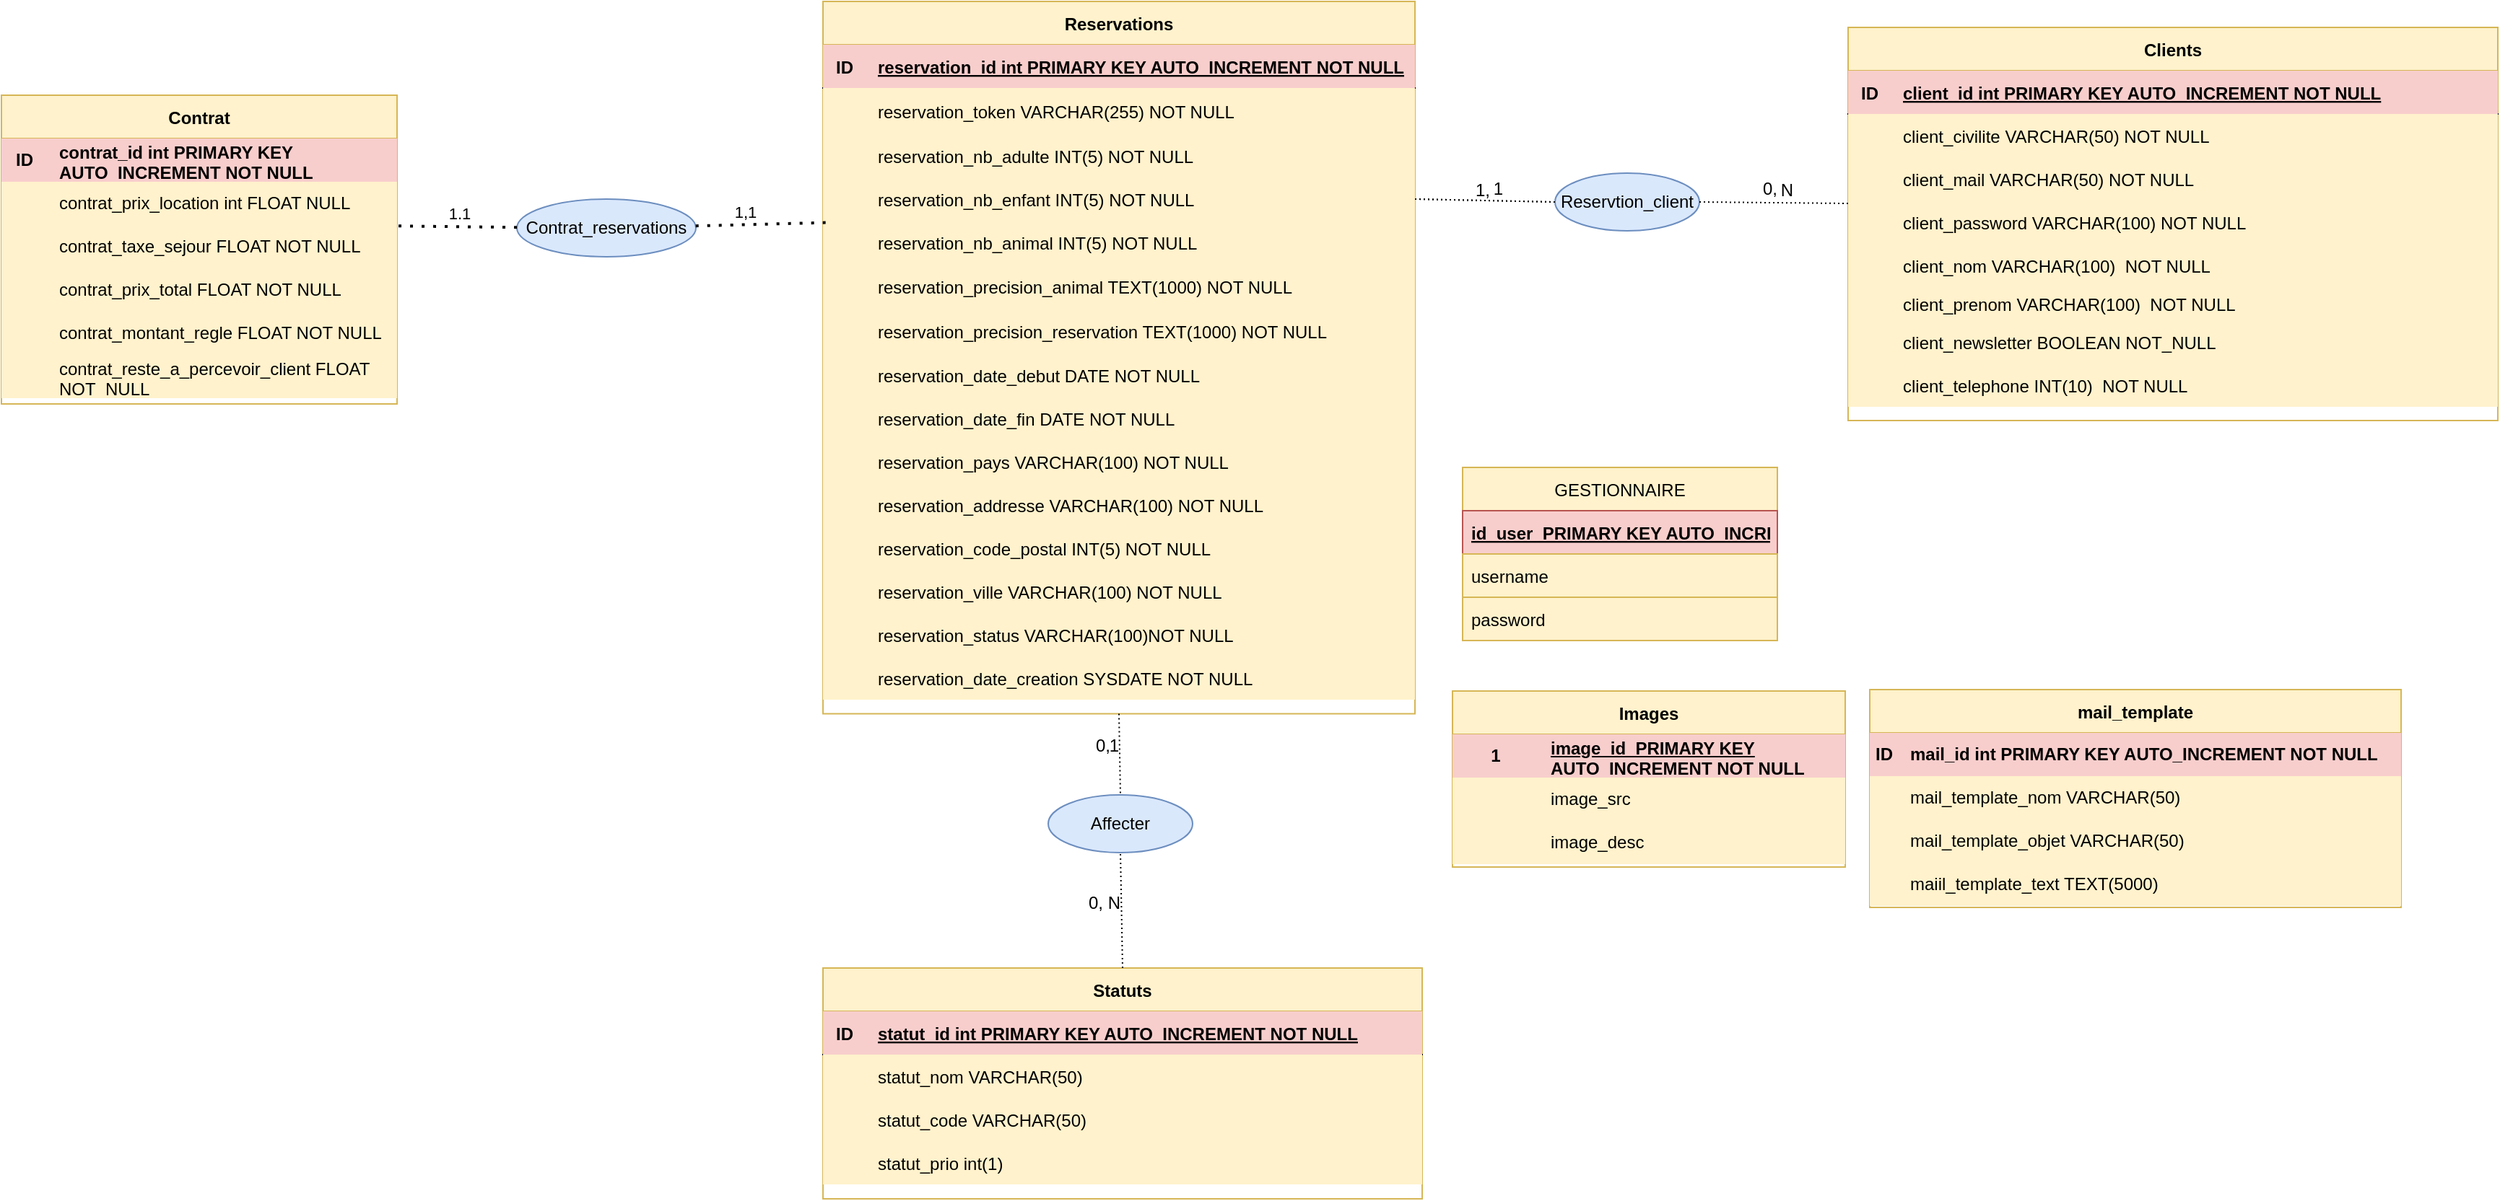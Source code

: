 <mxfile version="20.2.6" type="github">
  <diagram id="R2lEEEUBdFMjLlhIrx00" name="Page-1">
    <mxGraphModel dx="2536" dy="1842" grid="0" gridSize="10" guides="0" tooltips="1" connect="1" arrows="1" fold="1" page="1" pageScale="1" pageWidth="850" pageHeight="1100" math="0" shadow="0" extFonts="Permanent Marker^https://fonts.googleapis.com/css?family=Permanent+Marker">
      <root>
        <mxCell id="0" />
        <mxCell id="1" parent="0" />
        <mxCell id="C-vyLk0tnHw3VtMMgP7b-23" value="Reservations" style="shape=table;startSize=30;container=1;collapsible=1;childLayout=tableLayout;fixedRows=1;rowLines=0;fontStyle=1;align=center;resizeLast=1;fillColor=#fff2cc;strokeColor=#d6b656;" parent="1" vertex="1">
          <mxGeometry x="144" y="-154" width="410" height="493.802" as="geometry" />
        </mxCell>
        <mxCell id="C-vyLk0tnHw3VtMMgP7b-24" value="" style="shape=partialRectangle;collapsible=0;dropTarget=0;pointerEvents=0;fillColor=none;points=[[0,0.5],[1,0.5]];portConstraint=eastwest;top=0;left=0;right=0;bottom=1;" parent="C-vyLk0tnHw3VtMMgP7b-23" vertex="1">
          <mxGeometry y="30" width="410" height="30" as="geometry" />
        </mxCell>
        <mxCell id="C-vyLk0tnHw3VtMMgP7b-25" value="ID" style="shape=partialRectangle;overflow=hidden;connectable=0;fillColor=#f8cecc;top=0;left=0;bottom=0;right=0;fontStyle=1;strokeColor=#b85450;" parent="C-vyLk0tnHw3VtMMgP7b-24" vertex="1">
          <mxGeometry width="30" height="30" as="geometry">
            <mxRectangle width="30" height="30" as="alternateBounds" />
          </mxGeometry>
        </mxCell>
        <mxCell id="C-vyLk0tnHw3VtMMgP7b-26" value="reservation_id int PRIMARY KEY AUTO_INCREMENT NOT NULL" style="shape=partialRectangle;overflow=hidden;connectable=0;fillColor=#f8cecc;top=0;left=0;bottom=0;right=0;align=left;spacingLeft=6;fontStyle=5;strokeColor=#b85450;" parent="C-vyLk0tnHw3VtMMgP7b-24" vertex="1">
          <mxGeometry x="30" width="380" height="30" as="geometry">
            <mxRectangle width="380" height="30" as="alternateBounds" />
          </mxGeometry>
        </mxCell>
        <mxCell id="C-vyLk0tnHw3VtMMgP7b-27" value="" style="shape=partialRectangle;collapsible=0;dropTarget=0;pointerEvents=0;fillColor=none;points=[[0,0.5],[1,0.5]];portConstraint=eastwest;top=0;left=0;right=0;bottom=0;" parent="C-vyLk0tnHw3VtMMgP7b-23" vertex="1">
          <mxGeometry y="60" width="410" height="32" as="geometry" />
        </mxCell>
        <mxCell id="C-vyLk0tnHw3VtMMgP7b-28" value="" style="shape=partialRectangle;overflow=hidden;connectable=0;fillColor=#fff2cc;top=0;left=0;bottom=0;right=0;strokeColor=#d6b656;" parent="C-vyLk0tnHw3VtMMgP7b-27" vertex="1">
          <mxGeometry width="30" height="32" as="geometry">
            <mxRectangle width="30" height="32" as="alternateBounds" />
          </mxGeometry>
        </mxCell>
        <mxCell id="C-vyLk0tnHw3VtMMgP7b-29" value="reservation_token VARCHAR(255) NOT NULL" style="shape=partialRectangle;overflow=hidden;connectable=0;fillColor=#fff2cc;top=0;left=0;bottom=0;right=0;align=left;spacingLeft=6;strokeColor=#d6b656;" parent="C-vyLk0tnHw3VtMMgP7b-27" vertex="1">
          <mxGeometry x="30" width="380" height="32" as="geometry">
            <mxRectangle width="380" height="32" as="alternateBounds" />
          </mxGeometry>
        </mxCell>
        <mxCell id="5EWCGwdDj0wh6ERNvwwW-28" style="shape=partialRectangle;collapsible=0;dropTarget=0;pointerEvents=0;fillColor=none;points=[[0,0.5],[1,0.5]];portConstraint=eastwest;top=0;left=0;right=0;bottom=0;" parent="C-vyLk0tnHw3VtMMgP7b-23" vertex="1">
          <mxGeometry y="92" width="410" height="30" as="geometry" />
        </mxCell>
        <mxCell id="5EWCGwdDj0wh6ERNvwwW-29" style="shape=partialRectangle;overflow=hidden;connectable=0;fillColor=#fff2cc;top=0;left=0;bottom=0;right=0;strokeColor=#d6b656;" parent="5EWCGwdDj0wh6ERNvwwW-28" vertex="1">
          <mxGeometry width="30" height="30" as="geometry">
            <mxRectangle width="30" height="30" as="alternateBounds" />
          </mxGeometry>
        </mxCell>
        <mxCell id="5EWCGwdDj0wh6ERNvwwW-30" value="reservation_nb_adulte INT(5) NOT NULL" style="shape=partialRectangle;overflow=hidden;connectable=0;fillColor=#fff2cc;top=0;left=0;bottom=0;right=0;align=left;spacingLeft=6;strokeColor=#d6b656;" parent="5EWCGwdDj0wh6ERNvwwW-28" vertex="1">
          <mxGeometry x="30" width="380" height="30" as="geometry">
            <mxRectangle width="380" height="30" as="alternateBounds" />
          </mxGeometry>
        </mxCell>
        <mxCell id="5EWCGwdDj0wh6ERNvwwW-34" style="shape=partialRectangle;collapsible=0;dropTarget=0;pointerEvents=0;fillColor=none;points=[[0,0.5],[1,0.5]];portConstraint=eastwest;top=0;left=0;right=0;bottom=0;" parent="C-vyLk0tnHw3VtMMgP7b-23" vertex="1">
          <mxGeometry y="122" width="410" height="30" as="geometry" />
        </mxCell>
        <mxCell id="5EWCGwdDj0wh6ERNvwwW-35" style="shape=partialRectangle;overflow=hidden;connectable=0;fillColor=#fff2cc;top=0;left=0;bottom=0;right=0;strokeColor=#d6b656;" parent="5EWCGwdDj0wh6ERNvwwW-34" vertex="1">
          <mxGeometry width="30" height="30" as="geometry">
            <mxRectangle width="30" height="30" as="alternateBounds" />
          </mxGeometry>
        </mxCell>
        <mxCell id="5EWCGwdDj0wh6ERNvwwW-36" value="reservation_nb_enfant INT(5) NOT NULL" style="shape=partialRectangle;overflow=hidden;connectable=0;fillColor=#fff2cc;top=0;left=0;bottom=0;right=0;align=left;spacingLeft=6;strokeColor=#d6b656;" parent="5EWCGwdDj0wh6ERNvwwW-34" vertex="1">
          <mxGeometry x="30" width="380" height="30" as="geometry">
            <mxRectangle width="380" height="30" as="alternateBounds" />
          </mxGeometry>
        </mxCell>
        <mxCell id="5EWCGwdDj0wh6ERNvwwW-37" style="shape=partialRectangle;collapsible=0;dropTarget=0;pointerEvents=0;fillColor=none;points=[[0,0.5],[1,0.5]];portConstraint=eastwest;top=0;left=0;right=0;bottom=0;" parent="C-vyLk0tnHw3VtMMgP7b-23" vertex="1">
          <mxGeometry y="152" width="410" height="30" as="geometry" />
        </mxCell>
        <mxCell id="5EWCGwdDj0wh6ERNvwwW-38" style="shape=partialRectangle;overflow=hidden;connectable=0;fillColor=#fff2cc;top=0;left=0;bottom=0;right=0;strokeColor=#d6b656;" parent="5EWCGwdDj0wh6ERNvwwW-37" vertex="1">
          <mxGeometry width="30" height="30" as="geometry">
            <mxRectangle width="30" height="30" as="alternateBounds" />
          </mxGeometry>
        </mxCell>
        <mxCell id="5EWCGwdDj0wh6ERNvwwW-39" value="reservation_nb_animal INT(5) NOT NULL" style="shape=partialRectangle;overflow=hidden;connectable=0;fillColor=#fff2cc;top=0;left=0;bottom=0;right=0;align=left;spacingLeft=6;strokeColor=#d6b656;" parent="5EWCGwdDj0wh6ERNvwwW-37" vertex="1">
          <mxGeometry x="30" width="380" height="30" as="geometry">
            <mxRectangle width="380" height="30" as="alternateBounds" />
          </mxGeometry>
        </mxCell>
        <mxCell id="5EWCGwdDj0wh6ERNvwwW-40" style="shape=partialRectangle;collapsible=0;dropTarget=0;pointerEvents=0;fillColor=none;points=[[0,0.5],[1,0.5]];portConstraint=eastwest;top=0;left=0;right=0;bottom=0;" parent="C-vyLk0tnHw3VtMMgP7b-23" vertex="1">
          <mxGeometry y="182" width="410" height="31" as="geometry" />
        </mxCell>
        <mxCell id="5EWCGwdDj0wh6ERNvwwW-41" style="shape=partialRectangle;overflow=hidden;connectable=0;fillColor=#fff2cc;top=0;left=0;bottom=0;right=0;strokeColor=#d6b656;" parent="5EWCGwdDj0wh6ERNvwwW-40" vertex="1">
          <mxGeometry width="30" height="31" as="geometry">
            <mxRectangle width="30" height="31" as="alternateBounds" />
          </mxGeometry>
        </mxCell>
        <mxCell id="5EWCGwdDj0wh6ERNvwwW-42" value="reservation_precision_animal TEXT(1000) NOT NULL" style="shape=partialRectangle;overflow=hidden;connectable=0;fillColor=#fff2cc;top=0;left=0;bottom=0;right=0;align=left;spacingLeft=6;strokeColor=#d6b656;" parent="5EWCGwdDj0wh6ERNvwwW-40" vertex="1">
          <mxGeometry x="30" width="380" height="31" as="geometry">
            <mxRectangle width="380" height="31" as="alternateBounds" />
          </mxGeometry>
        </mxCell>
        <mxCell id="H8Cnw3-nCuT73okqzJ7A-1" style="shape=partialRectangle;collapsible=0;dropTarget=0;pointerEvents=0;fillColor=none;points=[[0,0.5],[1,0.5]];portConstraint=eastwest;top=0;left=0;right=0;bottom=0;" vertex="1" parent="C-vyLk0tnHw3VtMMgP7b-23">
          <mxGeometry y="213" width="410" height="31" as="geometry" />
        </mxCell>
        <mxCell id="H8Cnw3-nCuT73okqzJ7A-2" style="shape=partialRectangle;overflow=hidden;connectable=0;fillColor=#fff2cc;top=0;left=0;bottom=0;right=0;strokeColor=#d6b656;" vertex="1" parent="H8Cnw3-nCuT73okqzJ7A-1">
          <mxGeometry width="30" height="31" as="geometry">
            <mxRectangle width="30" height="31" as="alternateBounds" />
          </mxGeometry>
        </mxCell>
        <mxCell id="H8Cnw3-nCuT73okqzJ7A-3" value="reservation_precision_reservation TEXT(1000) NOT NULL" style="shape=partialRectangle;overflow=hidden;connectable=0;fillColor=#fff2cc;top=0;left=0;bottom=0;right=0;align=left;spacingLeft=6;strokeColor=#d6b656;" vertex="1" parent="H8Cnw3-nCuT73okqzJ7A-1">
          <mxGeometry x="30" width="380" height="31" as="geometry">
            <mxRectangle width="380" height="31" as="alternateBounds" />
          </mxGeometry>
        </mxCell>
        <mxCell id="5EWCGwdDj0wh6ERNvwwW-43" style="shape=partialRectangle;collapsible=0;dropTarget=0;pointerEvents=0;fillColor=#fff2cc;points=[[0,0.5],[1,0.5]];portConstraint=eastwest;top=0;left=0;right=0;bottom=0;strokeColor=#d6b656;" parent="C-vyLk0tnHw3VtMMgP7b-23" vertex="1">
          <mxGeometry y="244" width="410" height="30" as="geometry" />
        </mxCell>
        <mxCell id="5EWCGwdDj0wh6ERNvwwW-44" style="shape=partialRectangle;overflow=hidden;connectable=0;fillColor=#fff2cc;top=0;left=0;bottom=0;right=0;strokeColor=#d6b656;" parent="5EWCGwdDj0wh6ERNvwwW-43" vertex="1">
          <mxGeometry width="30" height="30" as="geometry">
            <mxRectangle width="30" height="30" as="alternateBounds" />
          </mxGeometry>
        </mxCell>
        <mxCell id="5EWCGwdDj0wh6ERNvwwW-45" value="reservation_date_debut DATE NOT NULL " style="shape=partialRectangle;overflow=hidden;connectable=0;fillColor=#fff2cc;top=0;left=0;bottom=0;right=0;align=left;spacingLeft=6;strokeColor=#d6b656;" parent="5EWCGwdDj0wh6ERNvwwW-43" vertex="1">
          <mxGeometry x="30" width="380" height="30" as="geometry">
            <mxRectangle width="380" height="30" as="alternateBounds" />
          </mxGeometry>
        </mxCell>
        <mxCell id="5EWCGwdDj0wh6ERNvwwW-46" style="shape=partialRectangle;collapsible=0;dropTarget=0;pointerEvents=0;fillColor=#fff2cc;points=[[0,0.5],[1,0.5]];portConstraint=eastwest;top=0;left=0;right=0;bottom=0;strokeColor=#d6b656;" parent="C-vyLk0tnHw3VtMMgP7b-23" vertex="1">
          <mxGeometry y="274" width="410" height="30" as="geometry" />
        </mxCell>
        <mxCell id="5EWCGwdDj0wh6ERNvwwW-47" style="shape=partialRectangle;overflow=hidden;connectable=0;fillColor=#fff2cc;top=0;left=0;bottom=0;right=0;strokeColor=#d6b656;" parent="5EWCGwdDj0wh6ERNvwwW-46" vertex="1">
          <mxGeometry width="30" height="30" as="geometry">
            <mxRectangle width="30" height="30" as="alternateBounds" />
          </mxGeometry>
        </mxCell>
        <mxCell id="5EWCGwdDj0wh6ERNvwwW-48" value="reservation_date_fin DATE NOT NULL" style="shape=partialRectangle;overflow=hidden;connectable=0;fillColor=#fff2cc;top=0;left=0;bottom=0;right=0;align=left;spacingLeft=6;strokeColor=#d6b656;" parent="5EWCGwdDj0wh6ERNvwwW-46" vertex="1">
          <mxGeometry x="30" width="380" height="30" as="geometry">
            <mxRectangle width="380" height="30" as="alternateBounds" />
          </mxGeometry>
        </mxCell>
        <mxCell id="H8Cnw3-nCuT73okqzJ7A-65" style="shape=partialRectangle;collapsible=0;dropTarget=0;pointerEvents=0;fillColor=#fff2cc;points=[[0,0.5],[1,0.5]];portConstraint=eastwest;top=0;left=0;right=0;bottom=0;strokeColor=#d6b656;" vertex="1" parent="C-vyLk0tnHw3VtMMgP7b-23">
          <mxGeometry y="304" width="410" height="30" as="geometry" />
        </mxCell>
        <mxCell id="H8Cnw3-nCuT73okqzJ7A-66" style="shape=partialRectangle;overflow=hidden;connectable=0;fillColor=#fff2cc;top=0;left=0;bottom=0;right=0;strokeColor=#d6b656;" vertex="1" parent="H8Cnw3-nCuT73okqzJ7A-65">
          <mxGeometry width="30" height="30" as="geometry">
            <mxRectangle width="30" height="30" as="alternateBounds" />
          </mxGeometry>
        </mxCell>
        <mxCell id="H8Cnw3-nCuT73okqzJ7A-67" value="reservation_pays VARCHAR(100) NOT NULL" style="shape=partialRectangle;overflow=hidden;connectable=0;fillColor=#fff2cc;top=0;left=0;bottom=0;right=0;align=left;spacingLeft=6;strokeColor=#d6b656;" vertex="1" parent="H8Cnw3-nCuT73okqzJ7A-65">
          <mxGeometry x="30" width="380" height="30" as="geometry">
            <mxRectangle width="380" height="30" as="alternateBounds" />
          </mxGeometry>
        </mxCell>
        <mxCell id="H8Cnw3-nCuT73okqzJ7A-68" style="shape=partialRectangle;collapsible=0;dropTarget=0;pointerEvents=0;fillColor=#fff2cc;points=[[0,0.5],[1,0.5]];portConstraint=eastwest;top=0;left=0;right=0;bottom=0;strokeColor=#d6b656;" vertex="1" parent="C-vyLk0tnHw3VtMMgP7b-23">
          <mxGeometry y="334" width="410" height="30" as="geometry" />
        </mxCell>
        <mxCell id="H8Cnw3-nCuT73okqzJ7A-69" style="shape=partialRectangle;overflow=hidden;connectable=0;fillColor=#fff2cc;top=0;left=0;bottom=0;right=0;strokeColor=#d6b656;" vertex="1" parent="H8Cnw3-nCuT73okqzJ7A-68">
          <mxGeometry width="30" height="30" as="geometry">
            <mxRectangle width="30" height="30" as="alternateBounds" />
          </mxGeometry>
        </mxCell>
        <mxCell id="H8Cnw3-nCuT73okqzJ7A-70" value="reservation_addresse VARCHAR(100) NOT NULL" style="shape=partialRectangle;overflow=hidden;connectable=0;fillColor=#fff2cc;top=0;left=0;bottom=0;right=0;align=left;spacingLeft=6;strokeColor=#d6b656;" vertex="1" parent="H8Cnw3-nCuT73okqzJ7A-68">
          <mxGeometry x="30" width="380" height="30" as="geometry">
            <mxRectangle width="380" height="30" as="alternateBounds" />
          </mxGeometry>
        </mxCell>
        <mxCell id="H8Cnw3-nCuT73okqzJ7A-71" style="shape=partialRectangle;collapsible=0;dropTarget=0;pointerEvents=0;fillColor=#fff2cc;points=[[0,0.5],[1,0.5]];portConstraint=eastwest;top=0;left=0;right=0;bottom=0;strokeColor=#d6b656;" vertex="1" parent="C-vyLk0tnHw3VtMMgP7b-23">
          <mxGeometry y="364" width="410" height="30" as="geometry" />
        </mxCell>
        <mxCell id="H8Cnw3-nCuT73okqzJ7A-72" style="shape=partialRectangle;overflow=hidden;connectable=0;fillColor=#fff2cc;top=0;left=0;bottom=0;right=0;strokeColor=#d6b656;" vertex="1" parent="H8Cnw3-nCuT73okqzJ7A-71">
          <mxGeometry width="30" height="30" as="geometry">
            <mxRectangle width="30" height="30" as="alternateBounds" />
          </mxGeometry>
        </mxCell>
        <mxCell id="H8Cnw3-nCuT73okqzJ7A-73" value="reservation_code_postal INT(5) NOT NULL" style="shape=partialRectangle;overflow=hidden;connectable=0;fillColor=#fff2cc;top=0;left=0;bottom=0;right=0;align=left;spacingLeft=6;strokeColor=#d6b656;" vertex="1" parent="H8Cnw3-nCuT73okqzJ7A-71">
          <mxGeometry x="30" width="380" height="30" as="geometry">
            <mxRectangle width="380" height="30" as="alternateBounds" />
          </mxGeometry>
        </mxCell>
        <mxCell id="H8Cnw3-nCuT73okqzJ7A-74" style="shape=partialRectangle;collapsible=0;dropTarget=0;pointerEvents=0;fillColor=#fff2cc;points=[[0,0.5],[1,0.5]];portConstraint=eastwest;top=0;left=0;right=0;bottom=0;strokeColor=#d6b656;" vertex="1" parent="C-vyLk0tnHw3VtMMgP7b-23">
          <mxGeometry y="394" width="410" height="30" as="geometry" />
        </mxCell>
        <mxCell id="H8Cnw3-nCuT73okqzJ7A-75" style="shape=partialRectangle;overflow=hidden;connectable=0;fillColor=#fff2cc;top=0;left=0;bottom=0;right=0;strokeColor=#d6b656;" vertex="1" parent="H8Cnw3-nCuT73okqzJ7A-74">
          <mxGeometry width="30" height="30" as="geometry">
            <mxRectangle width="30" height="30" as="alternateBounds" />
          </mxGeometry>
        </mxCell>
        <mxCell id="H8Cnw3-nCuT73okqzJ7A-76" value="reservation_ville VARCHAR(100) NOT NULL" style="shape=partialRectangle;overflow=hidden;connectable=0;fillColor=#fff2cc;top=0;left=0;bottom=0;right=0;align=left;spacingLeft=6;strokeColor=#d6b656;" vertex="1" parent="H8Cnw3-nCuT73okqzJ7A-74">
          <mxGeometry x="30" width="380" height="30" as="geometry">
            <mxRectangle width="380" height="30" as="alternateBounds" />
          </mxGeometry>
        </mxCell>
        <mxCell id="H8Cnw3-nCuT73okqzJ7A-86" style="shape=partialRectangle;collapsible=0;dropTarget=0;pointerEvents=0;fillColor=#fff2cc;points=[[0,0.5],[1,0.5]];portConstraint=eastwest;top=0;left=0;right=0;bottom=0;strokeColor=#d6b656;" vertex="1" parent="C-vyLk0tnHw3VtMMgP7b-23">
          <mxGeometry y="424" width="410" height="30" as="geometry" />
        </mxCell>
        <mxCell id="H8Cnw3-nCuT73okqzJ7A-87" style="shape=partialRectangle;overflow=hidden;connectable=0;fillColor=#fff2cc;top=0;left=0;bottom=0;right=0;strokeColor=#d6b656;" vertex="1" parent="H8Cnw3-nCuT73okqzJ7A-86">
          <mxGeometry width="30" height="30" as="geometry">
            <mxRectangle width="30" height="30" as="alternateBounds" />
          </mxGeometry>
        </mxCell>
        <mxCell id="H8Cnw3-nCuT73okqzJ7A-88" value="reservation_status VARCHAR(100)NOT NULL" style="shape=partialRectangle;overflow=hidden;connectable=0;fillColor=#fff2cc;top=0;left=0;bottom=0;right=0;align=left;spacingLeft=6;strokeColor=#d6b656;" vertex="1" parent="H8Cnw3-nCuT73okqzJ7A-86">
          <mxGeometry x="30" width="380" height="30" as="geometry">
            <mxRectangle width="380" height="30" as="alternateBounds" />
          </mxGeometry>
        </mxCell>
        <mxCell id="H8Cnw3-nCuT73okqzJ7A-122" style="shape=partialRectangle;collapsible=0;dropTarget=0;pointerEvents=0;fillColor=#fff2cc;points=[[0,0.5],[1,0.5]];portConstraint=eastwest;top=0;left=0;right=0;bottom=0;strokeColor=#d6b656;" vertex="1" parent="C-vyLk0tnHw3VtMMgP7b-23">
          <mxGeometry y="454" width="410" height="30" as="geometry" />
        </mxCell>
        <mxCell id="H8Cnw3-nCuT73okqzJ7A-123" style="shape=partialRectangle;overflow=hidden;connectable=0;fillColor=#fff2cc;top=0;left=0;bottom=0;right=0;strokeColor=#d6b656;" vertex="1" parent="H8Cnw3-nCuT73okqzJ7A-122">
          <mxGeometry width="30" height="30" as="geometry">
            <mxRectangle width="30" height="30" as="alternateBounds" />
          </mxGeometry>
        </mxCell>
        <mxCell id="H8Cnw3-nCuT73okqzJ7A-124" value="reservation_date_creation SYSDATE NOT NULL" style="shape=partialRectangle;overflow=hidden;connectable=0;fillColor=#fff2cc;top=0;left=0;bottom=0;right=0;align=left;spacingLeft=6;strokeColor=#d6b656;" vertex="1" parent="H8Cnw3-nCuT73okqzJ7A-122">
          <mxGeometry x="30" width="380" height="30" as="geometry">
            <mxRectangle width="380" height="30" as="alternateBounds" />
          </mxGeometry>
        </mxCell>
        <mxCell id="5EWCGwdDj0wh6ERNvwwW-1" value="Clients" style="shape=table;startSize=30;container=1;collapsible=1;childLayout=tableLayout;fixedRows=1;rowLines=0;fontStyle=1;align=center;resizeLast=1;fillColor=#fff2cc;strokeColor=#d6b656;" parent="1" vertex="1">
          <mxGeometry x="854" y="-136" width="450" height="272.536" as="geometry" />
        </mxCell>
        <mxCell id="5EWCGwdDj0wh6ERNvwwW-2" value="" style="shape=tableRow;horizontal=0;startSize=0;swimlaneHead=0;swimlaneBody=0;fillColor=none;collapsible=0;dropTarget=0;points=[[0,0.5],[1,0.5]];portConstraint=eastwest;top=0;left=0;right=0;bottom=1;" parent="5EWCGwdDj0wh6ERNvwwW-1" vertex="1">
          <mxGeometry y="30" width="450" height="30" as="geometry" />
        </mxCell>
        <mxCell id="5EWCGwdDj0wh6ERNvwwW-3" value="ID" style="shape=partialRectangle;connectable=0;fillColor=#f8cecc;top=0;left=0;bottom=0;right=0;fontStyle=1;overflow=hidden;strokeColor=#b85450;" parent="5EWCGwdDj0wh6ERNvwwW-2" vertex="1">
          <mxGeometry width="30" height="30" as="geometry">
            <mxRectangle width="30" height="30" as="alternateBounds" />
          </mxGeometry>
        </mxCell>
        <mxCell id="5EWCGwdDj0wh6ERNvwwW-4" value="client_id int PRIMARY KEY AUTO_INCREMENT NOT NULL" style="shape=partialRectangle;connectable=0;fillColor=#f8cecc;top=0;left=0;bottom=0;right=0;align=left;spacingLeft=6;fontStyle=5;overflow=hidden;strokeColor=#b85450;" parent="5EWCGwdDj0wh6ERNvwwW-2" vertex="1">
          <mxGeometry x="30" width="420" height="30" as="geometry">
            <mxRectangle width="420" height="30" as="alternateBounds" />
          </mxGeometry>
        </mxCell>
        <mxCell id="H8Cnw3-nCuT73okqzJ7A-4" style="shape=tableRow;horizontal=0;startSize=0;swimlaneHead=0;swimlaneBody=0;fillColor=none;collapsible=0;dropTarget=0;points=[[0,0.5],[1,0.5]];portConstraint=eastwest;top=0;left=0;right=0;bottom=0;" vertex="1" parent="5EWCGwdDj0wh6ERNvwwW-1">
          <mxGeometry y="60" width="450" height="30" as="geometry" />
        </mxCell>
        <mxCell id="H8Cnw3-nCuT73okqzJ7A-5" style="shape=partialRectangle;connectable=0;fillColor=#fff2cc;top=0;left=0;bottom=0;right=0;editable=1;overflow=hidden;strokeColor=#d6b656;" vertex="1" parent="H8Cnw3-nCuT73okqzJ7A-4">
          <mxGeometry width="30" height="30" as="geometry">
            <mxRectangle width="30" height="30" as="alternateBounds" />
          </mxGeometry>
        </mxCell>
        <mxCell id="H8Cnw3-nCuT73okqzJ7A-6" value="client_civilite VARCHAR(50) NOT NULL" style="shape=partialRectangle;connectable=0;fillColor=#fff2cc;top=0;left=0;bottom=0;right=0;align=left;spacingLeft=6;overflow=hidden;strokeColor=#d6b656;" vertex="1" parent="H8Cnw3-nCuT73okqzJ7A-4">
          <mxGeometry x="30" width="420" height="30" as="geometry">
            <mxRectangle width="420" height="30" as="alternateBounds" />
          </mxGeometry>
        </mxCell>
        <mxCell id="H8Cnw3-nCuT73okqzJ7A-28" style="shape=tableRow;horizontal=0;startSize=0;swimlaneHead=0;swimlaneBody=0;fillColor=none;collapsible=0;dropTarget=0;points=[[0,0.5],[1,0.5]];portConstraint=eastwest;top=0;left=0;right=0;bottom=0;" vertex="1" parent="5EWCGwdDj0wh6ERNvwwW-1">
          <mxGeometry y="90" width="450" height="30" as="geometry" />
        </mxCell>
        <mxCell id="H8Cnw3-nCuT73okqzJ7A-29" style="shape=partialRectangle;connectable=0;fillColor=#fff2cc;top=0;left=0;bottom=0;right=0;editable=1;overflow=hidden;strokeColor=#d6b656;" vertex="1" parent="H8Cnw3-nCuT73okqzJ7A-28">
          <mxGeometry width="30" height="30" as="geometry">
            <mxRectangle width="30" height="30" as="alternateBounds" />
          </mxGeometry>
        </mxCell>
        <mxCell id="H8Cnw3-nCuT73okqzJ7A-30" value="client_mail VARCHAR(50) NOT NULL" style="shape=partialRectangle;connectable=0;fillColor=#fff2cc;top=0;left=0;bottom=0;right=0;align=left;spacingLeft=6;overflow=hidden;strokeColor=#d6b656;" vertex="1" parent="H8Cnw3-nCuT73okqzJ7A-28">
          <mxGeometry x="30" width="420" height="30" as="geometry">
            <mxRectangle width="420" height="30" as="alternateBounds" />
          </mxGeometry>
        </mxCell>
        <mxCell id="H8Cnw3-nCuT73okqzJ7A-25" style="shape=tableRow;horizontal=0;startSize=0;swimlaneHead=0;swimlaneBody=0;fillColor=none;collapsible=0;dropTarget=0;points=[[0,0.5],[1,0.5]];portConstraint=eastwest;top=0;left=0;right=0;bottom=0;" vertex="1" parent="5EWCGwdDj0wh6ERNvwwW-1">
          <mxGeometry y="120" width="450" height="30" as="geometry" />
        </mxCell>
        <mxCell id="H8Cnw3-nCuT73okqzJ7A-26" style="shape=partialRectangle;connectable=0;fillColor=#fff2cc;top=0;left=0;bottom=0;right=0;editable=1;overflow=hidden;strokeColor=#d6b656;" vertex="1" parent="H8Cnw3-nCuT73okqzJ7A-25">
          <mxGeometry width="30" height="30" as="geometry">
            <mxRectangle width="30" height="30" as="alternateBounds" />
          </mxGeometry>
        </mxCell>
        <mxCell id="H8Cnw3-nCuT73okqzJ7A-27" value="client_password VARCHAR(100) NOT NULL" style="shape=partialRectangle;connectable=0;fillColor=#fff2cc;top=0;left=0;bottom=0;right=0;align=left;spacingLeft=6;overflow=hidden;strokeColor=#d6b656;" vertex="1" parent="H8Cnw3-nCuT73okqzJ7A-25">
          <mxGeometry x="30" width="420" height="30" as="geometry">
            <mxRectangle width="420" height="30" as="alternateBounds" />
          </mxGeometry>
        </mxCell>
        <mxCell id="5EWCGwdDj0wh6ERNvwwW-5" value="" style="shape=tableRow;horizontal=0;startSize=0;swimlaneHead=0;swimlaneBody=0;fillColor=none;collapsible=0;dropTarget=0;points=[[0,0.5],[1,0.5]];portConstraint=eastwest;top=0;left=0;right=0;bottom=0;" parent="5EWCGwdDj0wh6ERNvwwW-1" vertex="1">
          <mxGeometry y="150" width="450" height="30" as="geometry" />
        </mxCell>
        <mxCell id="5EWCGwdDj0wh6ERNvwwW-6" value="" style="shape=partialRectangle;connectable=0;fillColor=#fff2cc;top=0;left=0;bottom=0;right=0;editable=1;overflow=hidden;strokeColor=#d6b656;" parent="5EWCGwdDj0wh6ERNvwwW-5" vertex="1">
          <mxGeometry width="30" height="30" as="geometry">
            <mxRectangle width="30" height="30" as="alternateBounds" />
          </mxGeometry>
        </mxCell>
        <mxCell id="5EWCGwdDj0wh6ERNvwwW-7" value="client_nom VARCHAR(100)  NOT NULL" style="shape=partialRectangle;connectable=0;fillColor=#fff2cc;top=0;left=0;bottom=0;right=0;align=left;spacingLeft=6;overflow=hidden;strokeColor=#d6b656;" parent="5EWCGwdDj0wh6ERNvwwW-5" vertex="1">
          <mxGeometry x="30" width="420" height="30" as="geometry">
            <mxRectangle width="420" height="30" as="alternateBounds" />
          </mxGeometry>
        </mxCell>
        <mxCell id="5EWCGwdDj0wh6ERNvwwW-8" value="" style="shape=tableRow;horizontal=0;startSize=0;swimlaneHead=0;swimlaneBody=0;fillColor=none;collapsible=0;dropTarget=0;points=[[0,0.5],[1,0.5]];portConstraint=eastwest;top=0;left=0;right=0;bottom=0;" parent="5EWCGwdDj0wh6ERNvwwW-1" vertex="1">
          <mxGeometry y="180" width="450" height="23" as="geometry" />
        </mxCell>
        <mxCell id="5EWCGwdDj0wh6ERNvwwW-9" value="" style="shape=partialRectangle;connectable=0;fillColor=#fff2cc;top=0;left=0;bottom=0;right=0;editable=1;overflow=hidden;strokeColor=#d6b656;" parent="5EWCGwdDj0wh6ERNvwwW-8" vertex="1">
          <mxGeometry width="30" height="23" as="geometry">
            <mxRectangle width="30" height="23" as="alternateBounds" />
          </mxGeometry>
        </mxCell>
        <mxCell id="5EWCGwdDj0wh6ERNvwwW-10" value="client_prenom VARCHAR(100)  NOT NULL" style="shape=partialRectangle;connectable=0;fillColor=#fff2cc;top=0;left=0;bottom=0;right=0;align=left;spacingLeft=6;overflow=hidden;strokeColor=#d6b656;" parent="5EWCGwdDj0wh6ERNvwwW-8" vertex="1">
          <mxGeometry x="30" width="420" height="23" as="geometry">
            <mxRectangle width="420" height="23" as="alternateBounds" />
          </mxGeometry>
        </mxCell>
        <mxCell id="H8Cnw3-nCuT73okqzJ7A-44" style="shape=tableRow;horizontal=0;startSize=0;swimlaneHead=0;swimlaneBody=0;fillColor=none;collapsible=0;dropTarget=0;points=[[0,0.5],[1,0.5]];portConstraint=eastwest;top=0;left=0;right=0;bottom=0;" vertex="1" parent="5EWCGwdDj0wh6ERNvwwW-1">
          <mxGeometry y="203" width="450" height="30" as="geometry" />
        </mxCell>
        <mxCell id="H8Cnw3-nCuT73okqzJ7A-45" style="shape=partialRectangle;connectable=0;fillColor=#fff2cc;top=0;left=0;bottom=0;right=0;editable=1;overflow=hidden;strokeColor=#d6b656;" vertex="1" parent="H8Cnw3-nCuT73okqzJ7A-44">
          <mxGeometry width="30" height="30" as="geometry">
            <mxRectangle width="30" height="30" as="alternateBounds" />
          </mxGeometry>
        </mxCell>
        <mxCell id="H8Cnw3-nCuT73okqzJ7A-46" value="client_newsletter BOOLEAN NOT_NULL" style="shape=partialRectangle;connectable=0;fillColor=#fff2cc;top=0;left=0;bottom=0;right=0;align=left;spacingLeft=6;overflow=hidden;strokeColor=#d6b656;" vertex="1" parent="H8Cnw3-nCuT73okqzJ7A-44">
          <mxGeometry x="30" width="420" height="30" as="geometry">
            <mxRectangle width="420" height="30" as="alternateBounds" />
          </mxGeometry>
        </mxCell>
        <mxCell id="5EWCGwdDj0wh6ERNvwwW-31" style="shape=tableRow;horizontal=0;startSize=0;swimlaneHead=0;swimlaneBody=0;fillColor=none;collapsible=0;dropTarget=0;points=[[0,0.5],[1,0.5]];portConstraint=eastwest;top=0;left=0;right=0;bottom=0;" parent="5EWCGwdDj0wh6ERNvwwW-1" vertex="1">
          <mxGeometry y="233" width="450" height="30" as="geometry" />
        </mxCell>
        <mxCell id="5EWCGwdDj0wh6ERNvwwW-32" style="shape=partialRectangle;connectable=0;fillColor=#fff2cc;top=0;left=0;bottom=0;right=0;editable=1;overflow=hidden;strokeColor=#d6b656;" parent="5EWCGwdDj0wh6ERNvwwW-31" vertex="1">
          <mxGeometry width="30" height="30" as="geometry">
            <mxRectangle width="30" height="30" as="alternateBounds" />
          </mxGeometry>
        </mxCell>
        <mxCell id="5EWCGwdDj0wh6ERNvwwW-33" value="client_telephone INT(10)  NOT NULL" style="shape=partialRectangle;connectable=0;fillColor=#fff2cc;top=0;left=0;bottom=0;right=0;align=left;spacingLeft=6;overflow=hidden;strokeColor=#d6b656;" parent="5EWCGwdDj0wh6ERNvwwW-31" vertex="1">
          <mxGeometry x="30" width="420" height="30" as="geometry">
            <mxRectangle width="420" height="30" as="alternateBounds" />
          </mxGeometry>
        </mxCell>
        <mxCell id="5EWCGwdDj0wh6ERNvwwW-49" value="Statuts" style="shape=table;startSize=30;container=1;collapsible=1;childLayout=tableLayout;fixedRows=1;rowLines=0;fontStyle=1;align=center;resizeLast=1;fillColor=#fff2cc;strokeColor=#d6b656;" parent="1" vertex="1">
          <mxGeometry x="144" y="516" width="415" height="160" as="geometry" />
        </mxCell>
        <mxCell id="5EWCGwdDj0wh6ERNvwwW-50" value="" style="shape=tableRow;horizontal=0;startSize=0;swimlaneHead=0;swimlaneBody=0;fillColor=none;collapsible=0;dropTarget=0;points=[[0,0.5],[1,0.5]];portConstraint=eastwest;top=0;left=0;right=0;bottom=1;" parent="5EWCGwdDj0wh6ERNvwwW-49" vertex="1">
          <mxGeometry y="30" width="415" height="30" as="geometry" />
        </mxCell>
        <mxCell id="5EWCGwdDj0wh6ERNvwwW-51" value="ID" style="shape=partialRectangle;connectable=0;fillColor=#f8cecc;top=0;left=0;bottom=0;right=0;fontStyle=1;overflow=hidden;strokeColor=#b85450;" parent="5EWCGwdDj0wh6ERNvwwW-50" vertex="1">
          <mxGeometry width="30" height="30" as="geometry">
            <mxRectangle width="30" height="30" as="alternateBounds" />
          </mxGeometry>
        </mxCell>
        <mxCell id="5EWCGwdDj0wh6ERNvwwW-52" value="statut_id int PRIMARY KEY AUTO_INCREMENT NOT NULL" style="shape=partialRectangle;connectable=0;fillColor=#f8cecc;top=0;left=0;bottom=0;right=0;align=left;spacingLeft=6;fontStyle=5;overflow=hidden;strokeColor=#b85450;" parent="5EWCGwdDj0wh6ERNvwwW-50" vertex="1">
          <mxGeometry x="30" width="385" height="30" as="geometry">
            <mxRectangle width="385" height="30" as="alternateBounds" />
          </mxGeometry>
        </mxCell>
        <mxCell id="5EWCGwdDj0wh6ERNvwwW-53" value="" style="shape=tableRow;horizontal=0;startSize=0;swimlaneHead=0;swimlaneBody=0;fillColor=none;collapsible=0;dropTarget=0;points=[[0,0.5],[1,0.5]];portConstraint=eastwest;top=0;left=0;right=0;bottom=0;" parent="5EWCGwdDj0wh6ERNvwwW-49" vertex="1">
          <mxGeometry y="60" width="415" height="30" as="geometry" />
        </mxCell>
        <mxCell id="5EWCGwdDj0wh6ERNvwwW-54" value="" style="shape=partialRectangle;connectable=0;fillColor=#fff2cc;top=0;left=0;bottom=0;right=0;editable=1;overflow=hidden;strokeColor=#d6b656;" parent="5EWCGwdDj0wh6ERNvwwW-53" vertex="1">
          <mxGeometry width="30" height="30" as="geometry">
            <mxRectangle width="30" height="30" as="alternateBounds" />
          </mxGeometry>
        </mxCell>
        <mxCell id="5EWCGwdDj0wh6ERNvwwW-55" value="statut_nom VARCHAR(50)" style="shape=partialRectangle;connectable=0;fillColor=#fff2cc;top=0;left=0;bottom=0;right=0;align=left;spacingLeft=6;overflow=hidden;strokeColor=#d6b656;" parent="5EWCGwdDj0wh6ERNvwwW-53" vertex="1">
          <mxGeometry x="30" width="385" height="30" as="geometry">
            <mxRectangle width="385" height="30" as="alternateBounds" />
          </mxGeometry>
        </mxCell>
        <mxCell id="H8Cnw3-nCuT73okqzJ7A-146" style="shape=tableRow;horizontal=0;startSize=0;swimlaneHead=0;swimlaneBody=0;fillColor=none;collapsible=0;dropTarget=0;points=[[0,0.5],[1,0.5]];portConstraint=eastwest;top=0;left=0;right=0;bottom=0;" vertex="1" parent="5EWCGwdDj0wh6ERNvwwW-49">
          <mxGeometry y="90" width="415" height="30" as="geometry" />
        </mxCell>
        <mxCell id="H8Cnw3-nCuT73okqzJ7A-147" style="shape=partialRectangle;connectable=0;fillColor=#fff2cc;top=0;left=0;bottom=0;right=0;editable=1;overflow=hidden;strokeColor=#d6b656;" vertex="1" parent="H8Cnw3-nCuT73okqzJ7A-146">
          <mxGeometry width="30" height="30" as="geometry">
            <mxRectangle width="30" height="30" as="alternateBounds" />
          </mxGeometry>
        </mxCell>
        <mxCell id="H8Cnw3-nCuT73okqzJ7A-148" value="statut_code VARCHAR(50)" style="shape=partialRectangle;connectable=0;fillColor=#fff2cc;top=0;left=0;bottom=0;right=0;align=left;spacingLeft=6;overflow=hidden;strokeColor=#d6b656;" vertex="1" parent="H8Cnw3-nCuT73okqzJ7A-146">
          <mxGeometry x="30" width="385" height="30" as="geometry">
            <mxRectangle width="385" height="30" as="alternateBounds" />
          </mxGeometry>
        </mxCell>
        <mxCell id="H8Cnw3-nCuT73okqzJ7A-149" style="shape=tableRow;horizontal=0;startSize=0;swimlaneHead=0;swimlaneBody=0;fillColor=none;collapsible=0;dropTarget=0;points=[[0,0.5],[1,0.5]];portConstraint=eastwest;top=0;left=0;right=0;bottom=0;" vertex="1" parent="5EWCGwdDj0wh6ERNvwwW-49">
          <mxGeometry y="120" width="415" height="30" as="geometry" />
        </mxCell>
        <mxCell id="H8Cnw3-nCuT73okqzJ7A-150" style="shape=partialRectangle;connectable=0;fillColor=#fff2cc;top=0;left=0;bottom=0;right=0;editable=1;overflow=hidden;strokeColor=#d6b656;" vertex="1" parent="H8Cnw3-nCuT73okqzJ7A-149">
          <mxGeometry width="30" height="30" as="geometry">
            <mxRectangle width="30" height="30" as="alternateBounds" />
          </mxGeometry>
        </mxCell>
        <mxCell id="H8Cnw3-nCuT73okqzJ7A-151" value="statut_prio int(1)" style="shape=partialRectangle;connectable=0;fillColor=#fff2cc;top=0;left=0;bottom=0;right=0;align=left;spacingLeft=6;overflow=hidden;strokeColor=#d6b656;" vertex="1" parent="H8Cnw3-nCuT73okqzJ7A-149">
          <mxGeometry x="30" width="385" height="30" as="geometry">
            <mxRectangle width="385" height="30" as="alternateBounds" />
          </mxGeometry>
        </mxCell>
        <mxCell id="5EWCGwdDj0wh6ERNvwwW-62" value="Reservtion_client" style="ellipse;whiteSpace=wrap;html=1;align=center;fillColor=#dae8fc;strokeColor=#6c8ebf;" parent="1" vertex="1">
          <mxGeometry x="651" y="-35" width="100" height="40" as="geometry" />
        </mxCell>
        <mxCell id="5EWCGwdDj0wh6ERNvwwW-63" value="Affecter" style="ellipse;whiteSpace=wrap;html=1;align=center;fillColor=#dae8fc;strokeColor=#6c8ebf;" parent="1" vertex="1">
          <mxGeometry x="300" y="396" width="100" height="40" as="geometry" />
        </mxCell>
        <mxCell id="5EWCGwdDj0wh6ERNvwwW-64" value="" style="endArrow=none;html=1;rounded=0;dashed=1;dashPattern=1 2;exitX=0.5;exitY=1;exitDx=0;exitDy=0;entryX=0.5;entryY=0;entryDx=0;entryDy=0;" parent="1" source="C-vyLk0tnHw3VtMMgP7b-23" target="5EWCGwdDj0wh6ERNvwwW-63" edge="1">
          <mxGeometry relative="1" as="geometry">
            <mxPoint x="515" y="375" as="sourcePoint" />
            <mxPoint x="675" y="375" as="targetPoint" />
          </mxGeometry>
        </mxCell>
        <mxCell id="5EWCGwdDj0wh6ERNvwwW-65" value="1" style="resizable=0;html=1;align=right;verticalAlign=bottom;" parent="5EWCGwdDj0wh6ERNvwwW-64" connectable="0" vertex="1">
          <mxGeometry x="1" relative="1" as="geometry">
            <mxPoint y="-25" as="offset" />
          </mxGeometry>
        </mxCell>
        <mxCell id="5EWCGwdDj0wh6ERNvwwW-66" value="" style="endArrow=none;html=1;rounded=0;dashed=1;dashPattern=1 2;exitX=0.5;exitY=0;exitDx=0;exitDy=0;entryX=0.5;entryY=1;entryDx=0;entryDy=0;" parent="1" source="5EWCGwdDj0wh6ERNvwwW-49" target="5EWCGwdDj0wh6ERNvwwW-63" edge="1">
          <mxGeometry relative="1" as="geometry">
            <mxPoint x="515" y="375" as="sourcePoint" />
            <mxPoint x="675" y="375" as="targetPoint" />
          </mxGeometry>
        </mxCell>
        <mxCell id="5EWCGwdDj0wh6ERNvwwW-67" value="N" style="resizable=0;html=1;align=right;verticalAlign=bottom;" parent="5EWCGwdDj0wh6ERNvwwW-66" connectable="0" vertex="1">
          <mxGeometry x="1" relative="1" as="geometry">
            <mxPoint y="43" as="offset" />
          </mxGeometry>
        </mxCell>
        <mxCell id="5EWCGwdDj0wh6ERNvwwW-68" value="0," style="text;html=1;strokeColor=none;fillColor=none;align=center;verticalAlign=middle;whiteSpace=wrap;rounded=0;" parent="1" vertex="1">
          <mxGeometry x="303" y="456" width="60" height="30" as="geometry" />
        </mxCell>
        <mxCell id="5EWCGwdDj0wh6ERNvwwW-69" value="0," style="text;html=1;strokeColor=none;fillColor=none;align=center;verticalAlign=middle;whiteSpace=wrap;rounded=0;" parent="1" vertex="1">
          <mxGeometry x="308" y="347" width="60" height="30" as="geometry" />
        </mxCell>
        <mxCell id="5EWCGwdDj0wh6ERNvwwW-73" value="" style="endArrow=none;html=1;rounded=0;dashed=1;dashPattern=1 2;exitX=1;exitY=0.5;exitDx=0;exitDy=0;entryX=0;entryY=0.5;entryDx=0;entryDy=0;startArrow=none;" parent="1" source="5EWCGwdDj0wh6ERNvwwW-34" target="5EWCGwdDj0wh6ERNvwwW-62" edge="1">
          <mxGeometry relative="1" as="geometry">
            <mxPoint x="606" y="128.002" as="sourcePoint" />
            <mxPoint x="606" y="203.95" as="targetPoint" />
          </mxGeometry>
        </mxCell>
        <mxCell id="5EWCGwdDj0wh6ERNvwwW-74" value="1" style="resizable=0;html=1;align=right;verticalAlign=bottom;" parent="5EWCGwdDj0wh6ERNvwwW-73" connectable="0" vertex="1">
          <mxGeometry x="1" relative="1" as="geometry">
            <mxPoint x="-35" as="offset" />
          </mxGeometry>
        </mxCell>
        <mxCell id="5EWCGwdDj0wh6ERNvwwW-75" value="1," style="text;html=1;strokeColor=none;fillColor=none;align=center;verticalAlign=middle;whiteSpace=wrap;rounded=0;" parent="1" vertex="1">
          <mxGeometry x="571" y="-38" width="60" height="30" as="geometry" />
        </mxCell>
        <mxCell id="5EWCGwdDj0wh6ERNvwwW-78" value="" style="endArrow=none;html=1;rounded=0;dashed=1;dashPattern=1 2;exitX=1;exitY=0.5;exitDx=0;exitDy=0;entryX=0;entryY=0.5;entryDx=0;entryDy=0;" parent="1" source="5EWCGwdDj0wh6ERNvwwW-34" target="5EWCGwdDj0wh6ERNvwwW-62" edge="1">
          <mxGeometry relative="1" as="geometry">
            <mxPoint x="556" y="175" as="sourcePoint" />
            <mxPoint x="653" y="175" as="targetPoint" />
          </mxGeometry>
        </mxCell>
        <mxCell id="5EWCGwdDj0wh6ERNvwwW-80" value="" style="endArrow=none;html=1;rounded=0;dashed=1;dashPattern=1 2;entryX=1;entryY=0.5;entryDx=0;entryDy=0;exitX=0;exitY=0.067;exitDx=0;exitDy=0;exitPerimeter=0;" parent="1" target="5EWCGwdDj0wh6ERNvwwW-62" edge="1" source="H8Cnw3-nCuT73okqzJ7A-25">
          <mxGeometry relative="1" as="geometry">
            <mxPoint x="855" y="31" as="sourcePoint" />
            <mxPoint x="361" y="446" as="targetPoint" />
          </mxGeometry>
        </mxCell>
        <mxCell id="5EWCGwdDj0wh6ERNvwwW-81" value="N" style="resizable=0;html=1;align=right;verticalAlign=bottom;" parent="5EWCGwdDj0wh6ERNvwwW-80" connectable="0" vertex="1">
          <mxGeometry x="1" relative="1" as="geometry">
            <mxPoint x="65" as="offset" />
          </mxGeometry>
        </mxCell>
        <mxCell id="5EWCGwdDj0wh6ERNvwwW-82" value="0," style="text;html=1;strokeColor=none;fillColor=none;align=center;verticalAlign=middle;whiteSpace=wrap;rounded=0;" parent="1" vertex="1">
          <mxGeometry x="770" y="-39" width="60" height="30" as="geometry" />
        </mxCell>
        <mxCell id="SX0s2zKZqbYPIPkI49GV-2" value="GESTIONNAIRE" style="swimlane;fontStyle=0;childLayout=stackLayout;horizontal=1;startSize=30;horizontalStack=0;resizeParent=1;resizeParentMax=0;resizeLast=0;collapsible=1;marginBottom=0;fillColor=#fff2cc;strokeColor=#d6b656;" parent="1" vertex="1">
          <mxGeometry x="587" y="169" width="218" height="120" as="geometry" />
        </mxCell>
        <mxCell id="SX0s2zKZqbYPIPkI49GV-5" value="id_user  PRIMARY KEY AUTO_INCREMENT NOT NULL" style="text;strokeColor=#b85450;fillColor=#f8cecc;align=left;verticalAlign=middle;spacingLeft=4;spacingRight=4;overflow=hidden;points=[[0,0.5],[1,0.5]];portConstraint=eastwest;rotatable=0;fontStyle=5" parent="SX0s2zKZqbYPIPkI49GV-2" vertex="1">
          <mxGeometry y="30" width="218" height="30" as="geometry" />
        </mxCell>
        <mxCell id="SX0s2zKZqbYPIPkI49GV-7" value="username" style="text;strokeColor=#d6b656;fillColor=#fff2cc;align=left;verticalAlign=middle;spacingLeft=4;spacingRight=4;overflow=hidden;points=[[0,0.5],[1,0.5]];portConstraint=eastwest;rotatable=0;" parent="SX0s2zKZqbYPIPkI49GV-2" vertex="1">
          <mxGeometry y="60" width="218" height="30" as="geometry" />
        </mxCell>
        <mxCell id="SX0s2zKZqbYPIPkI49GV-8" value="password" style="text;strokeColor=#d6b656;fillColor=#fff2cc;align=left;verticalAlign=middle;spacingLeft=4;spacingRight=4;overflow=hidden;points=[[0,0.5],[1,0.5]];portConstraint=eastwest;rotatable=0;" parent="SX0s2zKZqbYPIPkI49GV-2" vertex="1">
          <mxGeometry y="90" width="218" height="30" as="geometry" />
        </mxCell>
        <mxCell id="H8Cnw3-nCuT73okqzJ7A-34" value="mail_template" style="shape=table;startSize=30;container=1;collapsible=0;childLayout=tableLayout;fixedRows=1;rowLines=0;fontStyle=1;fillColor=#fff2cc;strokeColor=#d6b656;" vertex="1" parent="1">
          <mxGeometry x="869" y="323" width="368" height="151" as="geometry" />
        </mxCell>
        <mxCell id="H8Cnw3-nCuT73okqzJ7A-35" value="" style="shape=tableRow;horizontal=0;startSize=0;swimlaneHead=0;swimlaneBody=0;top=0;left=0;bottom=0;right=0;collapsible=0;dropTarget=0;fillColor=none;points=[[0,0.5],[1,0.5]];portConstraint=eastwest;" vertex="1" parent="H8Cnw3-nCuT73okqzJ7A-34">
          <mxGeometry y="30" width="368" height="30" as="geometry" />
        </mxCell>
        <mxCell id="H8Cnw3-nCuT73okqzJ7A-36" value="&lt;b&gt;ID&lt;/b&gt;" style="shape=partialRectangle;html=1;whiteSpace=wrap;connectable=0;fillColor=#f8cecc;top=0;left=0;bottom=0;right=0;overflow=hidden;pointerEvents=1;strokeColor=#b85450;" vertex="1" parent="H8Cnw3-nCuT73okqzJ7A-35">
          <mxGeometry width="20" height="30" as="geometry">
            <mxRectangle width="20" height="30" as="alternateBounds" />
          </mxGeometry>
        </mxCell>
        <mxCell id="H8Cnw3-nCuT73okqzJ7A-37" value="&lt;b&gt;mail_id int PRIMARY KEY AUTO_INCREMENT NOT NULL&lt;/b&gt;" style="shape=partialRectangle;html=1;whiteSpace=wrap;connectable=0;fillColor=#f8cecc;top=0;left=0;bottom=0;right=0;align=left;spacingLeft=6;overflow=hidden;strokeColor=#b85450;" vertex="1" parent="H8Cnw3-nCuT73okqzJ7A-35">
          <mxGeometry x="20" width="348" height="30" as="geometry">
            <mxRectangle width="348" height="30" as="alternateBounds" />
          </mxGeometry>
        </mxCell>
        <mxCell id="H8Cnw3-nCuT73okqzJ7A-38" value="" style="shape=tableRow;horizontal=0;startSize=0;swimlaneHead=0;swimlaneBody=0;top=0;left=0;bottom=0;right=0;collapsible=0;dropTarget=0;fillColor=none;points=[[0,0.5],[1,0.5]];portConstraint=eastwest;" vertex="1" parent="H8Cnw3-nCuT73okqzJ7A-34">
          <mxGeometry y="60" width="368" height="30" as="geometry" />
        </mxCell>
        <mxCell id="H8Cnw3-nCuT73okqzJ7A-39" value="" style="shape=partialRectangle;html=1;whiteSpace=wrap;connectable=0;fillColor=#fff2cc;top=0;left=0;bottom=0;right=0;overflow=hidden;strokeColor=#d6b656;" vertex="1" parent="H8Cnw3-nCuT73okqzJ7A-38">
          <mxGeometry width="20" height="30" as="geometry">
            <mxRectangle width="20" height="30" as="alternateBounds" />
          </mxGeometry>
        </mxCell>
        <mxCell id="H8Cnw3-nCuT73okqzJ7A-40" value="mail_template_nom VARCHAR(50)" style="shape=partialRectangle;html=1;whiteSpace=wrap;connectable=0;fillColor=#fff2cc;top=0;left=0;bottom=0;right=0;align=left;spacingLeft=6;overflow=hidden;strokeColor=#d6b656;" vertex="1" parent="H8Cnw3-nCuT73okqzJ7A-38">
          <mxGeometry x="20" width="348" height="30" as="geometry">
            <mxRectangle width="348" height="30" as="alternateBounds" />
          </mxGeometry>
        </mxCell>
        <mxCell id="H8Cnw3-nCuT73okqzJ7A-41" value="" style="shape=tableRow;horizontal=0;startSize=0;swimlaneHead=0;swimlaneBody=0;top=0;left=0;bottom=0;right=0;collapsible=0;dropTarget=0;fillColor=none;points=[[0,0.5],[1,0.5]];portConstraint=eastwest;" vertex="1" parent="H8Cnw3-nCuT73okqzJ7A-34">
          <mxGeometry y="90" width="368" height="30" as="geometry" />
        </mxCell>
        <mxCell id="H8Cnw3-nCuT73okqzJ7A-42" value="" style="shape=partialRectangle;html=1;whiteSpace=wrap;connectable=0;fillColor=#fff2cc;top=0;left=0;bottom=0;right=0;overflow=hidden;strokeColor=#d6b656;" vertex="1" parent="H8Cnw3-nCuT73okqzJ7A-41">
          <mxGeometry width="20" height="30" as="geometry">
            <mxRectangle width="20" height="30" as="alternateBounds" />
          </mxGeometry>
        </mxCell>
        <mxCell id="H8Cnw3-nCuT73okqzJ7A-43" value="mail_template_objet VARCHAR(50)" style="shape=partialRectangle;html=1;whiteSpace=wrap;connectable=0;fillColor=#fff2cc;top=0;left=0;bottom=0;right=0;align=left;spacingLeft=6;overflow=hidden;strokeColor=#d6b656;" vertex="1" parent="H8Cnw3-nCuT73okqzJ7A-41">
          <mxGeometry x="20" width="348" height="30" as="geometry">
            <mxRectangle width="348" height="30" as="alternateBounds" />
          </mxGeometry>
        </mxCell>
        <mxCell id="H8Cnw3-nCuT73okqzJ7A-83" style="shape=tableRow;horizontal=0;startSize=0;swimlaneHead=0;swimlaneBody=0;top=0;left=0;bottom=0;right=0;collapsible=0;dropTarget=0;fillColor=none;points=[[0,0.5],[1,0.5]];portConstraint=eastwest;" vertex="1" parent="H8Cnw3-nCuT73okqzJ7A-34">
          <mxGeometry y="120" width="368" height="30" as="geometry" />
        </mxCell>
        <mxCell id="H8Cnw3-nCuT73okqzJ7A-84" style="shape=partialRectangle;html=1;whiteSpace=wrap;connectable=0;fillColor=#fff2cc;top=0;left=0;bottom=0;right=0;overflow=hidden;strokeColor=#d6b656;" vertex="1" parent="H8Cnw3-nCuT73okqzJ7A-83">
          <mxGeometry width="20" height="30" as="geometry">
            <mxRectangle width="20" height="30" as="alternateBounds" />
          </mxGeometry>
        </mxCell>
        <mxCell id="H8Cnw3-nCuT73okqzJ7A-85" value="maiil_template_text TEXT(5000)" style="shape=partialRectangle;html=1;whiteSpace=wrap;connectable=0;fillColor=#fff2cc;top=0;left=0;bottom=0;right=0;align=left;spacingLeft=6;overflow=hidden;strokeColor=#d6b656;" vertex="1" parent="H8Cnw3-nCuT73okqzJ7A-83">
          <mxGeometry x="20" width="348" height="30" as="geometry">
            <mxRectangle width="348" height="30" as="alternateBounds" />
          </mxGeometry>
        </mxCell>
        <mxCell id="H8Cnw3-nCuT73okqzJ7A-100" value="Contrat" style="shape=table;startSize=30;container=1;collapsible=0;childLayout=tableLayout;fixedRows=1;rowLines=0;fontStyle=1;fillColor=#fff2cc;strokeColor=#d6b656;" vertex="1" parent="1">
          <mxGeometry x="-425" y="-89" width="274" height="214" as="geometry" />
        </mxCell>
        <mxCell id="H8Cnw3-nCuT73okqzJ7A-101" value="" style="shape=tableRow;horizontal=0;startSize=0;swimlaneHead=0;swimlaneBody=0;top=0;left=0;bottom=0;right=0;collapsible=0;dropTarget=0;fillColor=none;points=[[0,0.5],[1,0.5]];portConstraint=eastwest;" vertex="1" parent="H8Cnw3-nCuT73okqzJ7A-100">
          <mxGeometry y="30" width="274" height="30" as="geometry" />
        </mxCell>
        <mxCell id="H8Cnw3-nCuT73okqzJ7A-102" value="ID" style="shape=partialRectangle;html=1;whiteSpace=wrap;connectable=0;fillColor=#f8cecc;top=0;left=0;bottom=0;right=0;overflow=hidden;pointerEvents=1;fontStyle=1;strokeColor=#b85450;" vertex="1" parent="H8Cnw3-nCuT73okqzJ7A-101">
          <mxGeometry width="32" height="30" as="geometry">
            <mxRectangle width="32" height="30" as="alternateBounds" />
          </mxGeometry>
        </mxCell>
        <mxCell id="H8Cnw3-nCuT73okqzJ7A-103" value="contrat_id int PRIMARY KEY AUTO_INCREMENT NOT NULL" style="shape=partialRectangle;html=1;whiteSpace=wrap;connectable=0;fillColor=#f8cecc;top=0;left=0;bottom=0;right=0;align=left;spacingLeft=6;overflow=hidden;fontStyle=1;strokeColor=#b85450;" vertex="1" parent="H8Cnw3-nCuT73okqzJ7A-101">
          <mxGeometry x="32" width="242" height="30" as="geometry">
            <mxRectangle width="242" height="30" as="alternateBounds" />
          </mxGeometry>
        </mxCell>
        <mxCell id="H8Cnw3-nCuT73okqzJ7A-104" value="" style="shape=tableRow;horizontal=0;startSize=0;swimlaneHead=0;swimlaneBody=0;top=0;left=0;bottom=0;right=0;collapsible=0;dropTarget=0;fillColor=none;points=[[0,0.5],[1,0.5]];portConstraint=eastwest;" vertex="1" parent="H8Cnw3-nCuT73okqzJ7A-100">
          <mxGeometry y="60" width="274" height="30" as="geometry" />
        </mxCell>
        <mxCell id="H8Cnw3-nCuT73okqzJ7A-105" value="" style="shape=partialRectangle;html=1;whiteSpace=wrap;connectable=0;fillColor=#fff2cc;top=0;left=0;bottom=0;right=0;overflow=hidden;strokeColor=#d6b656;" vertex="1" parent="H8Cnw3-nCuT73okqzJ7A-104">
          <mxGeometry width="32" height="30" as="geometry">
            <mxRectangle width="32" height="30" as="alternateBounds" />
          </mxGeometry>
        </mxCell>
        <mxCell id="H8Cnw3-nCuT73okqzJ7A-106" value="contrat_prix_location int FLOAT NULL" style="shape=partialRectangle;html=1;whiteSpace=wrap;connectable=0;fillColor=#fff2cc;top=0;left=0;bottom=0;right=0;align=left;spacingLeft=6;overflow=hidden;strokeColor=#d6b656;" vertex="1" parent="H8Cnw3-nCuT73okqzJ7A-104">
          <mxGeometry x="32" width="242" height="30" as="geometry">
            <mxRectangle width="242" height="30" as="alternateBounds" />
          </mxGeometry>
        </mxCell>
        <mxCell id="H8Cnw3-nCuT73okqzJ7A-107" value="" style="shape=tableRow;horizontal=0;startSize=0;swimlaneHead=0;swimlaneBody=0;top=0;left=0;bottom=0;right=0;collapsible=0;dropTarget=0;fillColor=none;points=[[0,0.5],[1,0.5]];portConstraint=eastwest;" vertex="1" parent="H8Cnw3-nCuT73okqzJ7A-100">
          <mxGeometry y="90" width="274" height="30" as="geometry" />
        </mxCell>
        <mxCell id="H8Cnw3-nCuT73okqzJ7A-108" value="" style="shape=partialRectangle;html=1;whiteSpace=wrap;connectable=0;fillColor=#fff2cc;top=0;left=0;bottom=0;right=0;overflow=hidden;strokeColor=#d6b656;" vertex="1" parent="H8Cnw3-nCuT73okqzJ7A-107">
          <mxGeometry width="32" height="30" as="geometry">
            <mxRectangle width="32" height="30" as="alternateBounds" />
          </mxGeometry>
        </mxCell>
        <mxCell id="H8Cnw3-nCuT73okqzJ7A-109" value="contrat_taxe_sejour FLOAT NOT NULL" style="shape=partialRectangle;html=1;whiteSpace=wrap;connectable=0;fillColor=#fff2cc;top=0;left=0;bottom=0;right=0;align=left;spacingLeft=6;overflow=hidden;strokeColor=#d6b656;" vertex="1" parent="H8Cnw3-nCuT73okqzJ7A-107">
          <mxGeometry x="32" width="242" height="30" as="geometry">
            <mxRectangle width="242" height="30" as="alternateBounds" />
          </mxGeometry>
        </mxCell>
        <mxCell id="H8Cnw3-nCuT73okqzJ7A-110" style="shape=tableRow;horizontal=0;startSize=0;swimlaneHead=0;swimlaneBody=0;top=0;left=0;bottom=0;right=0;collapsible=0;dropTarget=0;fillColor=none;points=[[0,0.5],[1,0.5]];portConstraint=eastwest;" vertex="1" parent="H8Cnw3-nCuT73okqzJ7A-100">
          <mxGeometry y="120" width="274" height="30" as="geometry" />
        </mxCell>
        <mxCell id="H8Cnw3-nCuT73okqzJ7A-111" style="shape=partialRectangle;html=1;whiteSpace=wrap;connectable=0;fillColor=#fff2cc;top=0;left=0;bottom=0;right=0;overflow=hidden;strokeColor=#d6b656;" vertex="1" parent="H8Cnw3-nCuT73okqzJ7A-110">
          <mxGeometry width="32" height="30" as="geometry">
            <mxRectangle width="32" height="30" as="alternateBounds" />
          </mxGeometry>
        </mxCell>
        <mxCell id="H8Cnw3-nCuT73okqzJ7A-112" value="contrat_prix_total FLOAT NOT NULL" style="shape=partialRectangle;html=1;whiteSpace=wrap;connectable=0;fillColor=#fff2cc;top=0;left=0;bottom=0;right=0;align=left;spacingLeft=6;overflow=hidden;strokeColor=#d6b656;" vertex="1" parent="H8Cnw3-nCuT73okqzJ7A-110">
          <mxGeometry x="32" width="242" height="30" as="geometry">
            <mxRectangle width="242" height="30" as="alternateBounds" />
          </mxGeometry>
        </mxCell>
        <mxCell id="H8Cnw3-nCuT73okqzJ7A-113" style="shape=tableRow;horizontal=0;startSize=0;swimlaneHead=0;swimlaneBody=0;top=0;left=0;bottom=0;right=0;collapsible=0;dropTarget=0;fillColor=none;points=[[0,0.5],[1,0.5]];portConstraint=eastwest;" vertex="1" parent="H8Cnw3-nCuT73okqzJ7A-100">
          <mxGeometry y="150" width="274" height="30" as="geometry" />
        </mxCell>
        <mxCell id="H8Cnw3-nCuT73okqzJ7A-114" style="shape=partialRectangle;html=1;whiteSpace=wrap;connectable=0;fillColor=#fff2cc;top=0;left=0;bottom=0;right=0;overflow=hidden;strokeColor=#d6b656;" vertex="1" parent="H8Cnw3-nCuT73okqzJ7A-113">
          <mxGeometry width="32" height="30" as="geometry">
            <mxRectangle width="32" height="30" as="alternateBounds" />
          </mxGeometry>
        </mxCell>
        <mxCell id="H8Cnw3-nCuT73okqzJ7A-115" value="contrat_montant_regle FLOAT NOT NULL" style="shape=partialRectangle;html=1;whiteSpace=wrap;connectable=0;fillColor=#fff2cc;top=0;left=0;bottom=0;right=0;align=left;spacingLeft=6;overflow=hidden;strokeColor=#d6b656;" vertex="1" parent="H8Cnw3-nCuT73okqzJ7A-113">
          <mxGeometry x="32" width="242" height="30" as="geometry">
            <mxRectangle width="242" height="30" as="alternateBounds" />
          </mxGeometry>
        </mxCell>
        <mxCell id="H8Cnw3-nCuT73okqzJ7A-116" style="shape=tableRow;horizontal=0;startSize=0;swimlaneHead=0;swimlaneBody=0;top=0;left=0;bottom=0;right=0;collapsible=0;dropTarget=0;fillColor=none;points=[[0,0.5],[1,0.5]];portConstraint=eastwest;" vertex="1" parent="H8Cnw3-nCuT73okqzJ7A-100">
          <mxGeometry y="180" width="274" height="30" as="geometry" />
        </mxCell>
        <mxCell id="H8Cnw3-nCuT73okqzJ7A-117" style="shape=partialRectangle;html=1;whiteSpace=wrap;connectable=0;fillColor=#fff2cc;top=0;left=0;bottom=0;right=0;overflow=hidden;strokeColor=#d6b656;" vertex="1" parent="H8Cnw3-nCuT73okqzJ7A-116">
          <mxGeometry width="32" height="30" as="geometry">
            <mxRectangle width="32" height="30" as="alternateBounds" />
          </mxGeometry>
        </mxCell>
        <mxCell id="H8Cnw3-nCuT73okqzJ7A-118" value="contrat_reste_a_percevoir_client FLOAT NOT_NULL" style="shape=partialRectangle;html=1;whiteSpace=wrap;connectable=0;fillColor=#fff2cc;top=0;left=0;bottom=0;right=0;align=left;spacingLeft=6;overflow=hidden;strokeColor=#d6b656;" vertex="1" parent="H8Cnw3-nCuT73okqzJ7A-116">
          <mxGeometry x="32" width="242" height="30" as="geometry">
            <mxRectangle width="242" height="30" as="alternateBounds" />
          </mxGeometry>
        </mxCell>
        <mxCell id="H8Cnw3-nCuT73okqzJ7A-125" value="Contrat_reservations" style="ellipse;whiteSpace=wrap;html=1;align=center;fillColor=#dae8fc;strokeColor=#6c8ebf;" vertex="1" parent="1">
          <mxGeometry x="-68" y="-17" width="124" height="40" as="geometry" />
        </mxCell>
        <mxCell id="H8Cnw3-nCuT73okqzJ7A-128" value="" style="endArrow=none;dashed=1;html=1;dashPattern=1 3;strokeWidth=2;rounded=0;entryX=0.012;entryY=1.041;entryDx=0;entryDy=0;entryPerimeter=0;" edge="1" parent="1" source="H8Cnw3-nCuT73okqzJ7A-125" target="5EWCGwdDj0wh6ERNvwwW-34">
          <mxGeometry width="50" height="50" relative="1" as="geometry">
            <mxPoint x="225" y="54" as="sourcePoint" />
            <mxPoint x="275" y="4" as="targetPoint" />
          </mxGeometry>
        </mxCell>
        <mxCell id="H8Cnw3-nCuT73okqzJ7A-131" value="1,1" style="edgeLabel;html=1;align=center;verticalAlign=middle;resizable=0;points=[];" vertex="1" connectable="0" parent="H8Cnw3-nCuT73okqzJ7A-128">
          <mxGeometry x="-0.432" y="1" relative="1" as="geometry">
            <mxPoint x="7" y="-8" as="offset" />
          </mxGeometry>
        </mxCell>
        <mxCell id="H8Cnw3-nCuT73okqzJ7A-129" value="" style="endArrow=none;dashed=1;html=1;dashPattern=1 3;strokeWidth=2;rounded=0;entryX=0.983;entryY=1.02;entryDx=0;entryDy=0;entryPerimeter=0;" edge="1" parent="1" source="H8Cnw3-nCuT73okqzJ7A-125" target="H8Cnw3-nCuT73okqzJ7A-104">
          <mxGeometry width="50" height="50" relative="1" as="geometry">
            <mxPoint x="225" y="54" as="sourcePoint" />
            <mxPoint x="275" y="4" as="targetPoint" />
          </mxGeometry>
        </mxCell>
        <mxCell id="H8Cnw3-nCuT73okqzJ7A-130" value="1.1" style="edgeLabel;html=1;align=center;verticalAlign=middle;resizable=0;points=[];" vertex="1" connectable="0" parent="H8Cnw3-nCuT73okqzJ7A-129">
          <mxGeometry x="-0.46" y="-4" relative="1" as="geometry">
            <mxPoint x="-17" y="-6" as="offset" />
          </mxGeometry>
        </mxCell>
        <mxCell id="H8Cnw3-nCuT73okqzJ7A-136" value="Images" style="shape=table;startSize=30;container=1;collapsible=0;childLayout=tableLayout;fixedRows=1;rowLines=0;fontStyle=1;fillColor=#fff2cc;strokeColor=#d6b656;" vertex="1" parent="1">
          <mxGeometry x="580" y="324" width="272" height="122" as="geometry" />
        </mxCell>
        <mxCell id="H8Cnw3-nCuT73okqzJ7A-137" value="" style="shape=tableRow;horizontal=0;startSize=0;swimlaneHead=0;swimlaneBody=0;top=0;left=0;bottom=0;right=0;collapsible=0;dropTarget=0;fillColor=none;points=[[0,0.5],[1,0.5]];portConstraint=eastwest;" vertex="1" parent="H8Cnw3-nCuT73okqzJ7A-136">
          <mxGeometry y="30" width="272" height="30" as="geometry" />
        </mxCell>
        <mxCell id="H8Cnw3-nCuT73okqzJ7A-138" value="1" style="shape=partialRectangle;html=1;whiteSpace=wrap;connectable=0;fillColor=#f8cecc;top=0;left=0;bottom=0;right=0;overflow=hidden;pointerEvents=1;strokeColor=#b85450;fontStyle=1" vertex="1" parent="H8Cnw3-nCuT73okqzJ7A-137">
          <mxGeometry width="60" height="30" as="geometry">
            <mxRectangle width="60" height="30" as="alternateBounds" />
          </mxGeometry>
        </mxCell>
        <mxCell id="H8Cnw3-nCuT73okqzJ7A-139" value="&lt;b&gt;&lt;u&gt;image_id&amp;nbsp;&amp;nbsp;PRIMARY KEY AUTO_INCREMENT NOT NULL&lt;/u&gt;&lt;/b&gt;" style="shape=partialRectangle;html=1;whiteSpace=wrap;connectable=0;fillColor=#f8cecc;top=0;left=0;bottom=0;right=0;align=left;spacingLeft=6;overflow=hidden;strokeColor=#b85450;" vertex="1" parent="H8Cnw3-nCuT73okqzJ7A-137">
          <mxGeometry x="60" width="212" height="30" as="geometry">
            <mxRectangle width="212" height="30" as="alternateBounds" />
          </mxGeometry>
        </mxCell>
        <mxCell id="H8Cnw3-nCuT73okqzJ7A-140" value="" style="shape=tableRow;horizontal=0;startSize=0;swimlaneHead=0;swimlaneBody=0;top=0;left=0;bottom=0;right=0;collapsible=0;dropTarget=0;fillColor=none;points=[[0,0.5],[1,0.5]];portConstraint=eastwest;" vertex="1" parent="H8Cnw3-nCuT73okqzJ7A-136">
          <mxGeometry y="60" width="272" height="30" as="geometry" />
        </mxCell>
        <mxCell id="H8Cnw3-nCuT73okqzJ7A-141" value="" style="shape=partialRectangle;html=1;whiteSpace=wrap;connectable=0;fillColor=#fff2cc;top=0;left=0;bottom=0;right=0;overflow=hidden;strokeColor=#d6b656;" vertex="1" parent="H8Cnw3-nCuT73okqzJ7A-140">
          <mxGeometry width="60" height="30" as="geometry">
            <mxRectangle width="60" height="30" as="alternateBounds" />
          </mxGeometry>
        </mxCell>
        <mxCell id="H8Cnw3-nCuT73okqzJ7A-142" value="image_src" style="shape=partialRectangle;html=1;whiteSpace=wrap;connectable=0;fillColor=#fff2cc;top=0;left=0;bottom=0;right=0;align=left;spacingLeft=6;overflow=hidden;strokeColor=#d6b656;" vertex="1" parent="H8Cnw3-nCuT73okqzJ7A-140">
          <mxGeometry x="60" width="212" height="30" as="geometry">
            <mxRectangle width="212" height="30" as="alternateBounds" />
          </mxGeometry>
        </mxCell>
        <mxCell id="H8Cnw3-nCuT73okqzJ7A-143" value="" style="shape=tableRow;horizontal=0;startSize=0;swimlaneHead=0;swimlaneBody=0;top=0;left=0;bottom=0;right=0;collapsible=0;dropTarget=0;fillColor=none;points=[[0,0.5],[1,0.5]];portConstraint=eastwest;" vertex="1" parent="H8Cnw3-nCuT73okqzJ7A-136">
          <mxGeometry y="90" width="272" height="30" as="geometry" />
        </mxCell>
        <mxCell id="H8Cnw3-nCuT73okqzJ7A-144" value="" style="shape=partialRectangle;html=1;whiteSpace=wrap;connectable=0;fillColor=#fff2cc;top=0;left=0;bottom=0;right=0;overflow=hidden;strokeColor=#d6b656;" vertex="1" parent="H8Cnw3-nCuT73okqzJ7A-143">
          <mxGeometry width="60" height="30" as="geometry">
            <mxRectangle width="60" height="30" as="alternateBounds" />
          </mxGeometry>
        </mxCell>
        <mxCell id="H8Cnw3-nCuT73okqzJ7A-145" value="image_desc" style="shape=partialRectangle;html=1;whiteSpace=wrap;connectable=0;fillColor=#fff2cc;top=0;left=0;bottom=0;right=0;align=left;spacingLeft=6;overflow=hidden;strokeColor=#d6b656;" vertex="1" parent="H8Cnw3-nCuT73okqzJ7A-143">
          <mxGeometry x="60" width="212" height="30" as="geometry">
            <mxRectangle width="212" height="30" as="alternateBounds" />
          </mxGeometry>
        </mxCell>
        <mxCell id="H8Cnw3-nCuT73okqzJ7A-152" style="edgeStyle=orthogonalEdgeStyle;rounded=0;orthogonalLoop=1;jettySize=auto;html=1;exitX=0.5;exitY=1;exitDx=0;exitDy=0;" edge="1" parent="1" source="5EWCGwdDj0wh6ERNvwwW-62" target="5EWCGwdDj0wh6ERNvwwW-62">
          <mxGeometry relative="1" as="geometry" />
        </mxCell>
      </root>
    </mxGraphModel>
  </diagram>
</mxfile>
